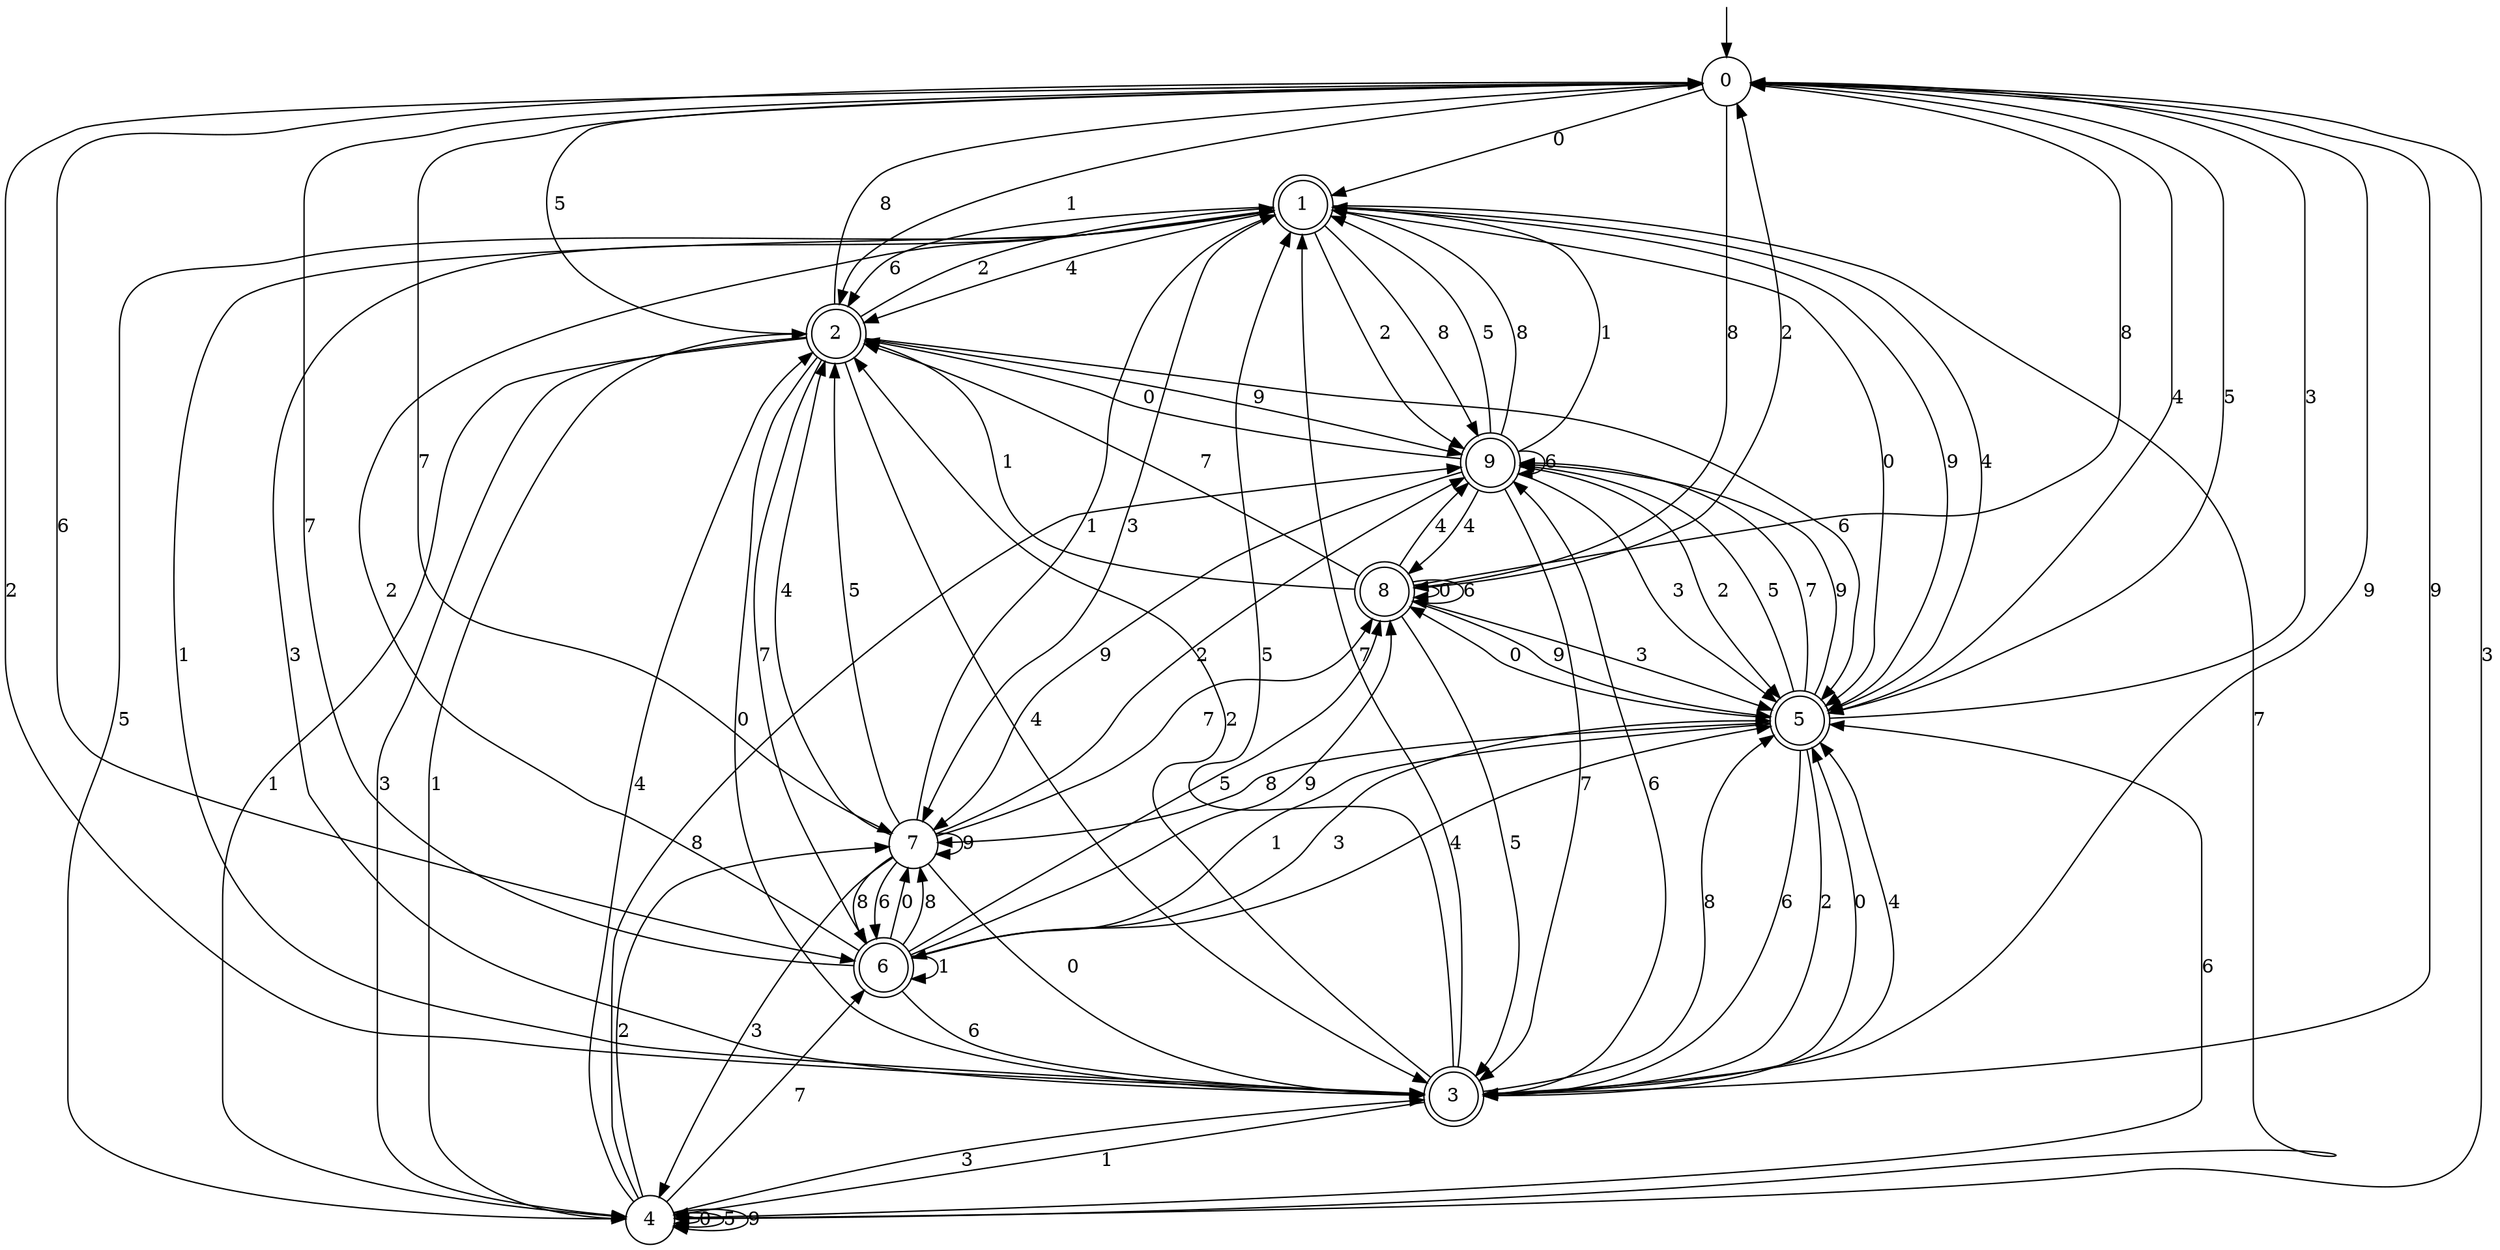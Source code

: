 digraph g {

	s0 [shape="circle" label="0"];
	s1 [shape="doublecircle" label="1"];
	s2 [shape="doublecircle" label="2"];
	s3 [shape="doublecircle" label="3"];
	s4 [shape="circle" label="4"];
	s5 [shape="doublecircle" label="5"];
	s6 [shape="doublecircle" label="6"];
	s7 [shape="circle" label="7"];
	s8 [shape="doublecircle" label="8"];
	s9 [shape="doublecircle" label="9"];
	s0 -> s1 [label="0"];
	s0 -> s2 [label="1"];
	s0 -> s3 [label="2"];
	s0 -> s4 [label="3"];
	s0 -> s5 [label="4"];
	s0 -> s5 [label="5"];
	s0 -> s6 [label="6"];
	s0 -> s7 [label="7"];
	s0 -> s8 [label="8"];
	s0 -> s3 [label="9"];
	s1 -> s5 [label="0"];
	s1 -> s3 [label="1"];
	s1 -> s9 [label="2"];
	s1 -> s7 [label="3"];
	s1 -> s2 [label="4"];
	s1 -> s4 [label="5"];
	s1 -> s2 [label="6"];
	s1 -> s4 [label="7"];
	s1 -> s9 [label="8"];
	s1 -> s5 [label="9"];
	s2 -> s3 [label="0"];
	s2 -> s4 [label="1"];
	s2 -> s1 [label="2"];
	s2 -> s4 [label="3"];
	s2 -> s3 [label="4"];
	s2 -> s0 [label="5"];
	s2 -> s5 [label="6"];
	s2 -> s6 [label="7"];
	s2 -> s0 [label="8"];
	s2 -> s9 [label="9"];
	s3 -> s5 [label="0"];
	s3 -> s4 [label="1"];
	s3 -> s2 [label="2"];
	s3 -> s1 [label="3"];
	s3 -> s5 [label="4"];
	s3 -> s1 [label="5"];
	s3 -> s9 [label="6"];
	s3 -> s1 [label="7"];
	s3 -> s5 [label="8"];
	s3 -> s0 [label="9"];
	s4 -> s4 [label="0"];
	s4 -> s2 [label="1"];
	s4 -> s7 [label="2"];
	s4 -> s3 [label="3"];
	s4 -> s2 [label="4"];
	s4 -> s4 [label="5"];
	s4 -> s5 [label="6"];
	s4 -> s6 [label="7"];
	s4 -> s9 [label="8"];
	s4 -> s4 [label="9"];
	s5 -> s8 [label="0"];
	s5 -> s6 [label="1"];
	s5 -> s3 [label="2"];
	s5 -> s0 [label="3"];
	s5 -> s1 [label="4"];
	s5 -> s9 [label="5"];
	s5 -> s3 [label="6"];
	s5 -> s9 [label="7"];
	s5 -> s7 [label="8"];
	s5 -> s9 [label="9"];
	s6 -> s7 [label="0"];
	s6 -> s6 [label="1"];
	s6 -> s1 [label="2"];
	s6 -> s5 [label="3"];
	s6 -> s5 [label="4"];
	s6 -> s8 [label="5"];
	s6 -> s3 [label="6"];
	s6 -> s0 [label="7"];
	s6 -> s7 [label="8"];
	s6 -> s8 [label="9"];
	s7 -> s3 [label="0"];
	s7 -> s1 [label="1"];
	s7 -> s9 [label="2"];
	s7 -> s4 [label="3"];
	s7 -> s2 [label="4"];
	s7 -> s2 [label="5"];
	s7 -> s6 [label="6"];
	s7 -> s8 [label="7"];
	s7 -> s6 [label="8"];
	s7 -> s7 [label="9"];
	s8 -> s8 [label="0"];
	s8 -> s2 [label="1"];
	s8 -> s0 [label="2"];
	s8 -> s5 [label="3"];
	s8 -> s9 [label="4"];
	s8 -> s3 [label="5"];
	s8 -> s8 [label="6"];
	s8 -> s2 [label="7"];
	s8 -> s0 [label="8"];
	s8 -> s5 [label="9"];
	s9 -> s2 [label="0"];
	s9 -> s1 [label="1"];
	s9 -> s5 [label="2"];
	s9 -> s5 [label="3"];
	s9 -> s8 [label="4"];
	s9 -> s1 [label="5"];
	s9 -> s9 [label="6"];
	s9 -> s3 [label="7"];
	s9 -> s1 [label="8"];
	s9 -> s7 [label="9"];

__start0 [label="" shape="none" width="0" height="0"];
__start0 -> s0;

}
